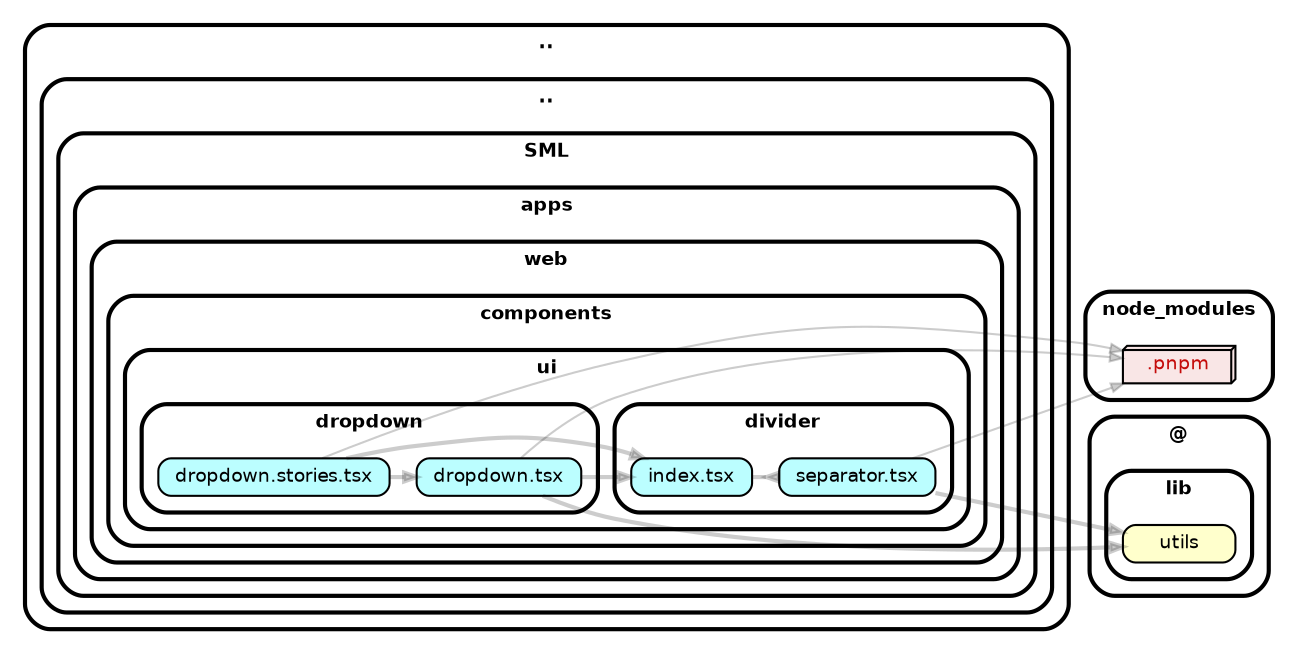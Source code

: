 strict digraph "dependency-cruiser output"{
    rankdir="LR" splines="true" overlap="false" nodesep="0.16" ranksep="0.18" fontname="Helvetica-bold" fontsize="9" style="rounded,bold,filled" fillcolor="#ffffff" compound="true"
    node [shape="box" style="rounded, filled" height="0.2" color="black" fillcolor="#ffffcc" fontcolor="black" fontname="Helvetica" fontsize="9"]
    edge [arrowhead="normal" arrowsize="0.6" penwidth="2.0" color="#00000033" fontname="Helvetica" fontsize="9"]

    subgraph "cluster_.." {label=".." subgraph "cluster_../.." {label=".." subgraph "cluster_../../SML" {label="SML" subgraph "cluster_../../SML/apps" {label="apps" subgraph "cluster_../../SML/apps/web" {label="web" subgraph "cluster_../../SML/apps/web/components" {label="components" subgraph "cluster_../../SML/apps/web/components/ui" {label="ui" subgraph "cluster_../../SML/apps/web/components/ui/divider" {label="divider" "../../SML/apps/web/components/ui/divider/index.tsx" [label=<index.tsx> tooltip="index.tsx" URL="../../SML/apps/web/components/ui/divider/index.tsx" fillcolor="#bbfeff"] } } } } } } } }
    "../../SML/apps/web/components/ui/divider/index.tsx" -> "../../SML/apps/web/components/ui/divider/separator.tsx" [arrowhead="inv"]
    subgraph "cluster_.." {label=".." subgraph "cluster_../.." {label=".." subgraph "cluster_../../SML" {label="SML" subgraph "cluster_../../SML/apps" {label="apps" subgraph "cluster_../../SML/apps/web" {label="web" subgraph "cluster_../../SML/apps/web/components" {label="components" subgraph "cluster_../../SML/apps/web/components/ui" {label="ui" subgraph "cluster_../../SML/apps/web/components/ui/divider" {label="divider" "../../SML/apps/web/components/ui/divider/separator.tsx" [label=<separator.tsx> tooltip="separator.tsx" URL="../../SML/apps/web/components/ui/divider/separator.tsx" fillcolor="#bbfeff"] } } } } } } } }
    "../../SML/apps/web/components/ui/divider/separator.tsx" -> "@/lib/utils"
    "../../SML/apps/web/components/ui/divider/separator.tsx" -> "node_modules/.pnpm" [penwidth="1.0"]
    subgraph "cluster_.." {label=".." subgraph "cluster_../.." {label=".." subgraph "cluster_../../SML" {label="SML" subgraph "cluster_../../SML/apps" {label="apps" subgraph "cluster_../../SML/apps/web" {label="web" subgraph "cluster_../../SML/apps/web/components" {label="components" subgraph "cluster_../../SML/apps/web/components/ui" {label="ui" subgraph "cluster_../../SML/apps/web/components/ui/dropdown" {label="dropdown" "../../SML/apps/web/components/ui/dropdown/dropdown.stories.tsx" [label=<dropdown.stories.tsx> tooltip="dropdown.stories.tsx" URL="../../SML/apps/web/components/ui/dropdown/dropdown.stories.tsx" fillcolor="#bbfeff"] } } } } } } } }
    "../../SML/apps/web/components/ui/dropdown/dropdown.stories.tsx" -> "../../SML/apps/web/components/ui/divider/index.tsx"
    "../../SML/apps/web/components/ui/dropdown/dropdown.stories.tsx" -> "../../SML/apps/web/components/ui/dropdown/dropdown.tsx"
    "../../SML/apps/web/components/ui/dropdown/dropdown.stories.tsx" -> "node_modules/.pnpm" [penwidth="1.0"]
    subgraph "cluster_.." {label=".." subgraph "cluster_../.." {label=".." subgraph "cluster_../../SML" {label="SML" subgraph "cluster_../../SML/apps" {label="apps" subgraph "cluster_../../SML/apps/web" {label="web" subgraph "cluster_../../SML/apps/web/components" {label="components" subgraph "cluster_../../SML/apps/web/components/ui" {label="ui" subgraph "cluster_../../SML/apps/web/components/ui/dropdown" {label="dropdown" "../../SML/apps/web/components/ui/dropdown/dropdown.tsx" [label=<dropdown.tsx> tooltip="dropdown.tsx" URL="../../SML/apps/web/components/ui/dropdown/dropdown.tsx" fillcolor="#bbfeff"] } } } } } } } }
    "../../SML/apps/web/components/ui/dropdown/dropdown.tsx" -> "../../SML/apps/web/components/ui/divider/index.tsx"
    "../../SML/apps/web/components/ui/dropdown/dropdown.tsx" -> "@/lib/utils"
    "../../SML/apps/web/components/ui/dropdown/dropdown.tsx" -> "node_modules/.pnpm" [penwidth="1.0"]
    subgraph "cluster_@" {label="@" subgraph "cluster_@/lib" {label="lib" "@/lib/utils" [label=<utils> tooltip="utils" ] } }
    subgraph "cluster_node_modules" {label="node_modules" "node_modules/.pnpm" [label=<.pnpm> tooltip=".pnpm" URL="https://www.npmjs.com/package/.pnpm" shape="box3d" fillcolor="#c40b0a1a" fontcolor="#c40b0a"] }
}
